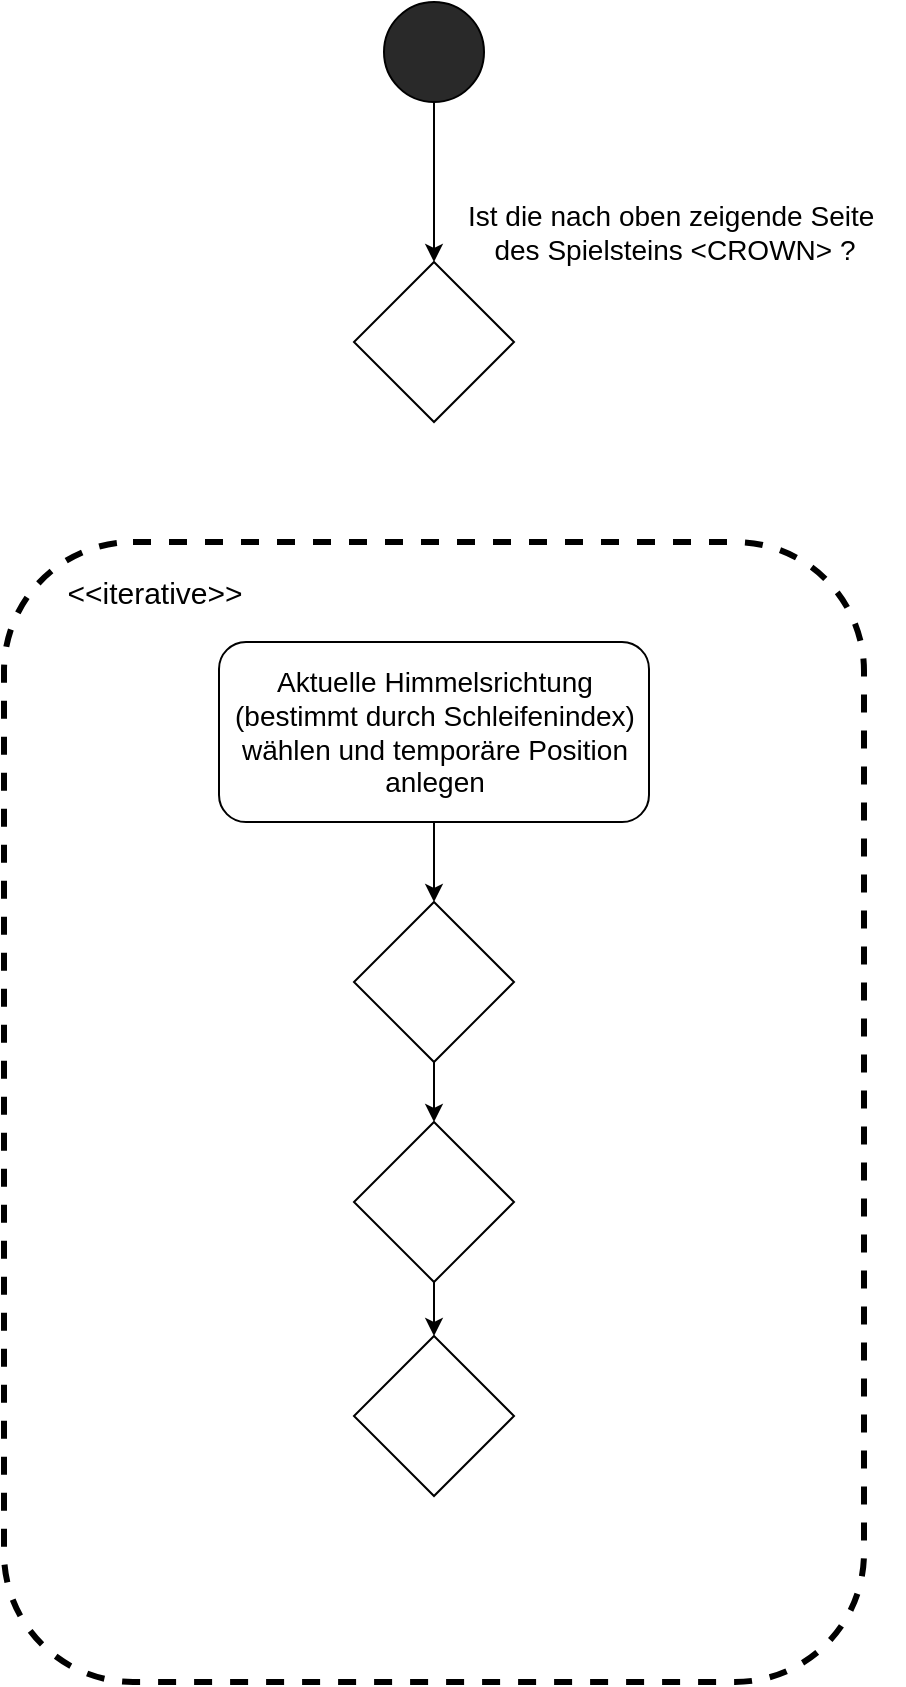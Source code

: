<mxfile version="22.1.17" type="github">
  <diagram name="Seite-1" id="RFwwwBl6lyMIA-A_7-fm">
    <mxGraphModel dx="989" dy="534" grid="1" gridSize="10" guides="1" tooltips="1" connect="1" arrows="1" fold="1" page="1" pageScale="1" pageWidth="2336" pageHeight="1654" math="0" shadow="0">
      <root>
        <mxCell id="0" />
        <mxCell id="1" parent="0" />
        <mxCell id="magacXwGu4uWmQ3Y1Zsf-5" style="edgeStyle=orthogonalEdgeStyle;rounded=0;orthogonalLoop=1;jettySize=auto;html=1;exitX=0.5;exitY=1;exitDx=0;exitDy=0;entryX=0.5;entryY=0;entryDx=0;entryDy=0;" edge="1" parent="1" source="magacXwGu4uWmQ3Y1Zsf-1" target="magacXwGu4uWmQ3Y1Zsf-2">
          <mxGeometry relative="1" as="geometry" />
        </mxCell>
        <mxCell id="magacXwGu4uWmQ3Y1Zsf-1" value="" style="ellipse;whiteSpace=wrap;html=1;aspect=fixed;fillColor=#292929;" vertex="1" parent="1">
          <mxGeometry x="780" y="120" width="50" height="50" as="geometry" />
        </mxCell>
        <mxCell id="magacXwGu4uWmQ3Y1Zsf-2" value="" style="rhombus;whiteSpace=wrap;html=1;" vertex="1" parent="1">
          <mxGeometry x="765" y="250" width="80" height="80" as="geometry" />
        </mxCell>
        <mxCell id="magacXwGu4uWmQ3Y1Zsf-3" value="&lt;div&gt;&lt;font style=&quot;font-size: 14px;&quot;&gt;Ist die nach oben zeigende Seite&amp;nbsp;&lt;/font&gt;&lt;/div&gt;&lt;div&gt;&lt;font style=&quot;font-size: 14px;&quot;&gt;des Spielsteins &amp;lt;CROWN&amp;gt; ?&lt;/font&gt;&lt;/div&gt;" style="text;html=1;align=center;verticalAlign=middle;resizable=0;points=[];autosize=1;strokeColor=none;fillColor=none;" vertex="1" parent="1">
          <mxGeometry x="810" y="210" width="230" height="50" as="geometry" />
        </mxCell>
        <mxCell id="magacXwGu4uWmQ3Y1Zsf-6" value="" style="rounded=1;whiteSpace=wrap;html=1;fillColor=none;dashed=1;strokeWidth=3;" vertex="1" parent="1">
          <mxGeometry x="590" y="390" width="430" height="570" as="geometry" />
        </mxCell>
        <mxCell id="magacXwGu4uWmQ3Y1Zsf-10" value="&lt;font style=&quot;font-size: 15px;&quot;&gt;&amp;lt;&amp;lt;iterative&amp;gt;&amp;gt;&lt;/font&gt;" style="text;html=1;align=center;verticalAlign=middle;resizable=0;points=[];autosize=1;strokeColor=none;fillColor=none;" vertex="1" parent="1">
          <mxGeometry x="610" y="400" width="110" height="30" as="geometry" />
        </mxCell>
        <mxCell id="magacXwGu4uWmQ3Y1Zsf-14" style="edgeStyle=orthogonalEdgeStyle;rounded=0;orthogonalLoop=1;jettySize=auto;html=1;entryX=0.5;entryY=0;entryDx=0;entryDy=0;" edge="1" parent="1" source="magacXwGu4uWmQ3Y1Zsf-11" target="magacXwGu4uWmQ3Y1Zsf-13">
          <mxGeometry relative="1" as="geometry" />
        </mxCell>
        <mxCell id="magacXwGu4uWmQ3Y1Zsf-11" value="&lt;font style=&quot;font-size: 14px;&quot;&gt;Aktuelle Himmelsrichtung (bestimmt durch Schleifenindex) wählen und temporäre Position anlegen&lt;br&gt;&lt;/font&gt;" style="rounded=1;whiteSpace=wrap;html=1;" vertex="1" parent="1">
          <mxGeometry x="697.5" y="440" width="215" height="90" as="geometry" />
        </mxCell>
        <mxCell id="magacXwGu4uWmQ3Y1Zsf-17" style="edgeStyle=orthogonalEdgeStyle;rounded=0;orthogonalLoop=1;jettySize=auto;html=1;entryX=0.5;entryY=0;entryDx=0;entryDy=0;" edge="1" parent="1" source="magacXwGu4uWmQ3Y1Zsf-13" target="magacXwGu4uWmQ3Y1Zsf-15">
          <mxGeometry relative="1" as="geometry" />
        </mxCell>
        <mxCell id="magacXwGu4uWmQ3Y1Zsf-13" value="" style="rhombus;whiteSpace=wrap;html=1;" vertex="1" parent="1">
          <mxGeometry x="765" y="570" width="80" height="80" as="geometry" />
        </mxCell>
        <mxCell id="magacXwGu4uWmQ3Y1Zsf-18" style="edgeStyle=orthogonalEdgeStyle;rounded=0;orthogonalLoop=1;jettySize=auto;html=1;entryX=0.5;entryY=0;entryDx=0;entryDy=0;" edge="1" parent="1" source="magacXwGu4uWmQ3Y1Zsf-15" target="magacXwGu4uWmQ3Y1Zsf-16">
          <mxGeometry relative="1" as="geometry" />
        </mxCell>
        <mxCell id="magacXwGu4uWmQ3Y1Zsf-15" value="" style="rhombus;whiteSpace=wrap;html=1;" vertex="1" parent="1">
          <mxGeometry x="765" y="680" width="80" height="80" as="geometry" />
        </mxCell>
        <mxCell id="magacXwGu4uWmQ3Y1Zsf-16" value="" style="rhombus;whiteSpace=wrap;html=1;" vertex="1" parent="1">
          <mxGeometry x="765" y="787" width="80" height="80" as="geometry" />
        </mxCell>
      </root>
    </mxGraphModel>
  </diagram>
</mxfile>
